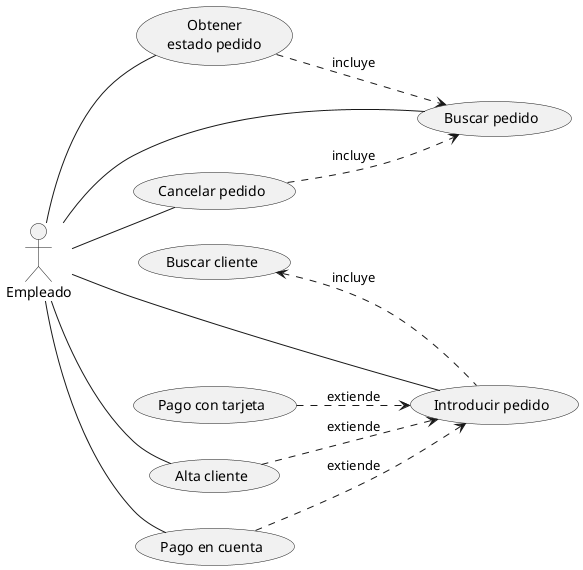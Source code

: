 @startuml

left to right direction

actor "Empleado" as e

usecase "Introducir pedido" as UC1
usecase "Cancelar pedido" as UC2
usecase "Obtener\nestado pedido" as UC3
usecase "Pago en cuenta" as UC4
usecase "Buscar pedido" as UC5
usecase "Alta cliente" as UC6
usecase "Buscar cliente" as UC7
usecase "Pago con tarjeta" as UC8

e -- UC1
e -- UC2
e -- UC3
e -- UC4
e -- UC5
e -- UC6
UC6 ..> UC1 : extiende
UC1 .up.> UC7 : incluye
UC8 ..> UC1 : extiende
UC3 ..> UC5 : incluye
UC2 ..> UC5 : incluye
UC4 ..> UC1 : extiende

@enduml